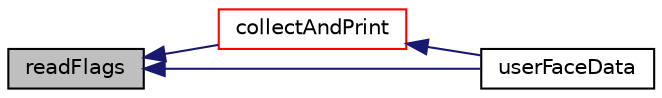 digraph "readFlags"
{
  bgcolor="transparent";
  edge [fontname="Helvetica",fontsize="10",labelfontname="Helvetica",labelfontsize="10"];
  node [fontname="Helvetica",fontsize="10",shape=record];
  rankdir="LR";
  Node18751 [label="readFlags",height=0.2,width=0.4,color="black", fillcolor="grey75", style="filled", fontcolor="black"];
  Node18751 -> Node18752 [dir="back",color="midnightblue",fontsize="10",style="solid",fontname="Helvetica"];
  Node18752 [label="collectAndPrint",height=0.2,width=0.4,color="red",URL="$a25857.html#a160e7d4c318203845141f007b0a9aff6",tooltip="Print list according to (collected and) sorted coordinate. "];
  Node18752 -> Node18772 [dir="back",color="midnightblue",fontsize="10",style="solid",fontname="Helvetica"];
  Node18772 [label="userFaceData",height=0.2,width=0.4,color="black",URL="$a25857.html#a2cb6efa4184bedfbed60b069881c26a3"];
  Node18751 -> Node18772 [dir="back",color="midnightblue",fontsize="10",style="solid",fontname="Helvetica"];
}
